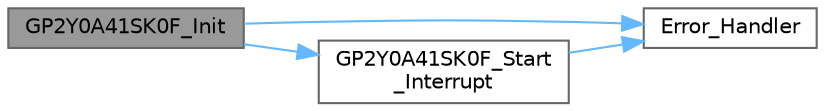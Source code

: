 digraph "GP2Y0A41SK0F_Init"
{
 // LATEX_PDF_SIZE
  bgcolor="transparent";
  edge [fontname=Helvetica,fontsize=10,labelfontname=Helvetica,labelfontsize=10];
  node [fontname=Helvetica,fontsize=10,shape=box,height=0.2,width=0.4];
  rankdir="LR";
  Node1 [id="Node000001",label="GP2Y0A41SK0F_Init",height=0.2,width=0.4,color="gray40", fillcolor="grey60", style="filled", fontcolor="black",tooltip="Initialize the GP2Y0A41SK0F sensors."];
  Node1 -> Node2 [id="edge1_Node000001_Node000002",color="steelblue1",style="solid",tooltip=" "];
  Node2 [id="Node000002",label="Error_Handler",height=0.2,width=0.4,color="grey40", fillcolor="white", style="filled",URL="$main_8c.html#a1730ffe1e560465665eb47d9264826f9",tooltip="This function is executed in case of error occurrence."];
  Node1 -> Node3 [id="edge2_Node000001_Node000003",color="steelblue1",style="solid",tooltip=" "];
  Node3 [id="Node000003",label="GP2Y0A41SK0F_Start\l_Interrupt",height=0.2,width=0.4,color="grey40", fillcolor="white", style="filled",URL="$driver__GP2Y0A41SK0F_8c.html#a1c7d64610092ccdb5905b88ce335925b",tooltip="Start ADC conversion using interrupts."];
  Node3 -> Node2 [id="edge3_Node000003_Node000002",color="steelblue1",style="solid",tooltip=" "];
}
